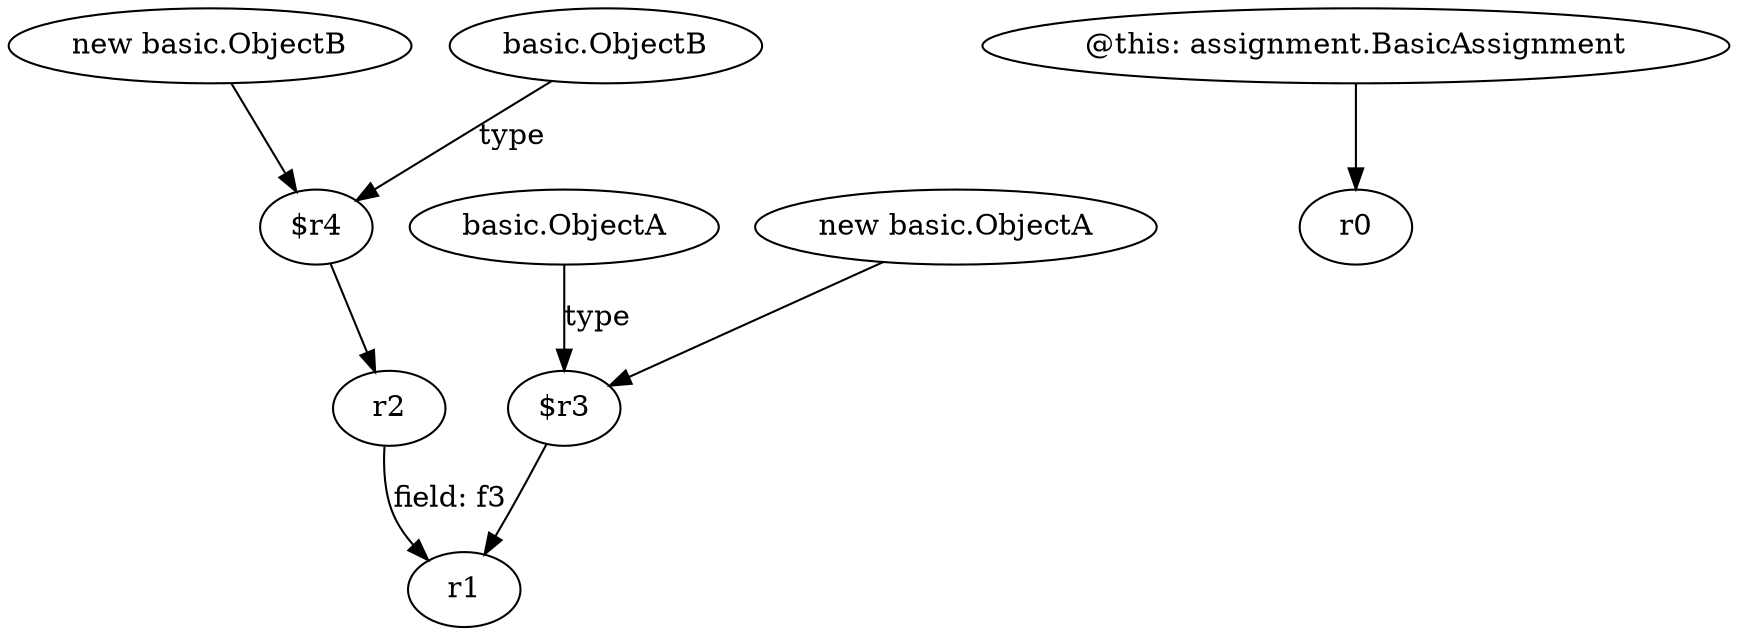 digraph g {
0[label="$r3"]
1[label="r1"]
0->1[label=""]
2[label="r2"]
2->1[label="field: f3"]
3[label="new basic.ObjectB"]
4[label="$r4"]
3->4[label=""]
5[label="basic.ObjectB"]
5->4[label="type"]
6[label="basic.ObjectA"]
6->0[label="type"]
7[label="new basic.ObjectA"]
7->0[label=""]
4->2[label=""]
8[label="@this: assignment.BasicAssignment"]
9[label="r0"]
8->9[label=""]
}